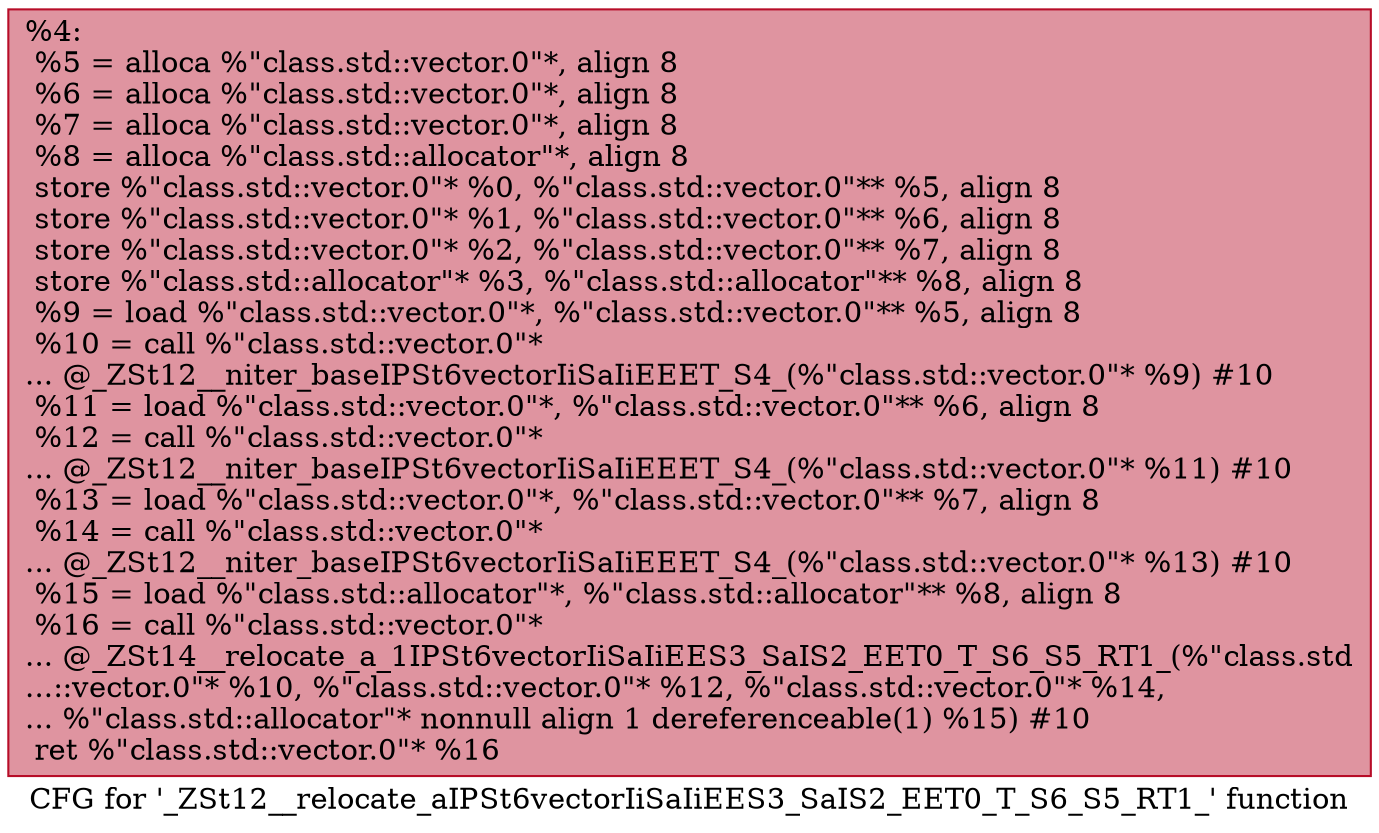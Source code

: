 digraph "CFG for '_ZSt12__relocate_aIPSt6vectorIiSaIiEES3_SaIS2_EET0_T_S6_S5_RT1_' function" {
	label="CFG for '_ZSt12__relocate_aIPSt6vectorIiSaIiEES3_SaIS2_EET0_T_S6_S5_RT1_' function";

	Node0x55aa9ab9ef10 [shape=record,color="#b70d28ff", style=filled, fillcolor="#b70d2870",label="{%4:\l  %5 = alloca %\"class.std::vector.0\"*, align 8\l  %6 = alloca %\"class.std::vector.0\"*, align 8\l  %7 = alloca %\"class.std::vector.0\"*, align 8\l  %8 = alloca %\"class.std::allocator\"*, align 8\l  store %\"class.std::vector.0\"* %0, %\"class.std::vector.0\"** %5, align 8\l  store %\"class.std::vector.0\"* %1, %\"class.std::vector.0\"** %6, align 8\l  store %\"class.std::vector.0\"* %2, %\"class.std::vector.0\"** %7, align 8\l  store %\"class.std::allocator\"* %3, %\"class.std::allocator\"** %8, align 8\l  %9 = load %\"class.std::vector.0\"*, %\"class.std::vector.0\"** %5, align 8\l  %10 = call %\"class.std::vector.0\"*\l... @_ZSt12__niter_baseIPSt6vectorIiSaIiEEET_S4_(%\"class.std::vector.0\"* %9) #10\l  %11 = load %\"class.std::vector.0\"*, %\"class.std::vector.0\"** %6, align 8\l  %12 = call %\"class.std::vector.0\"*\l... @_ZSt12__niter_baseIPSt6vectorIiSaIiEEET_S4_(%\"class.std::vector.0\"* %11) #10\l  %13 = load %\"class.std::vector.0\"*, %\"class.std::vector.0\"** %7, align 8\l  %14 = call %\"class.std::vector.0\"*\l... @_ZSt12__niter_baseIPSt6vectorIiSaIiEEET_S4_(%\"class.std::vector.0\"* %13) #10\l  %15 = load %\"class.std::allocator\"*, %\"class.std::allocator\"** %8, align 8\l  %16 = call %\"class.std::vector.0\"*\l... @_ZSt14__relocate_a_1IPSt6vectorIiSaIiEES3_SaIS2_EET0_T_S6_S5_RT1_(%\"class.std\l...::vector.0\"* %10, %\"class.std::vector.0\"* %12, %\"class.std::vector.0\"* %14,\l... %\"class.std::allocator\"* nonnull align 1 dereferenceable(1) %15) #10\l  ret %\"class.std::vector.0\"* %16\l}"];
}
